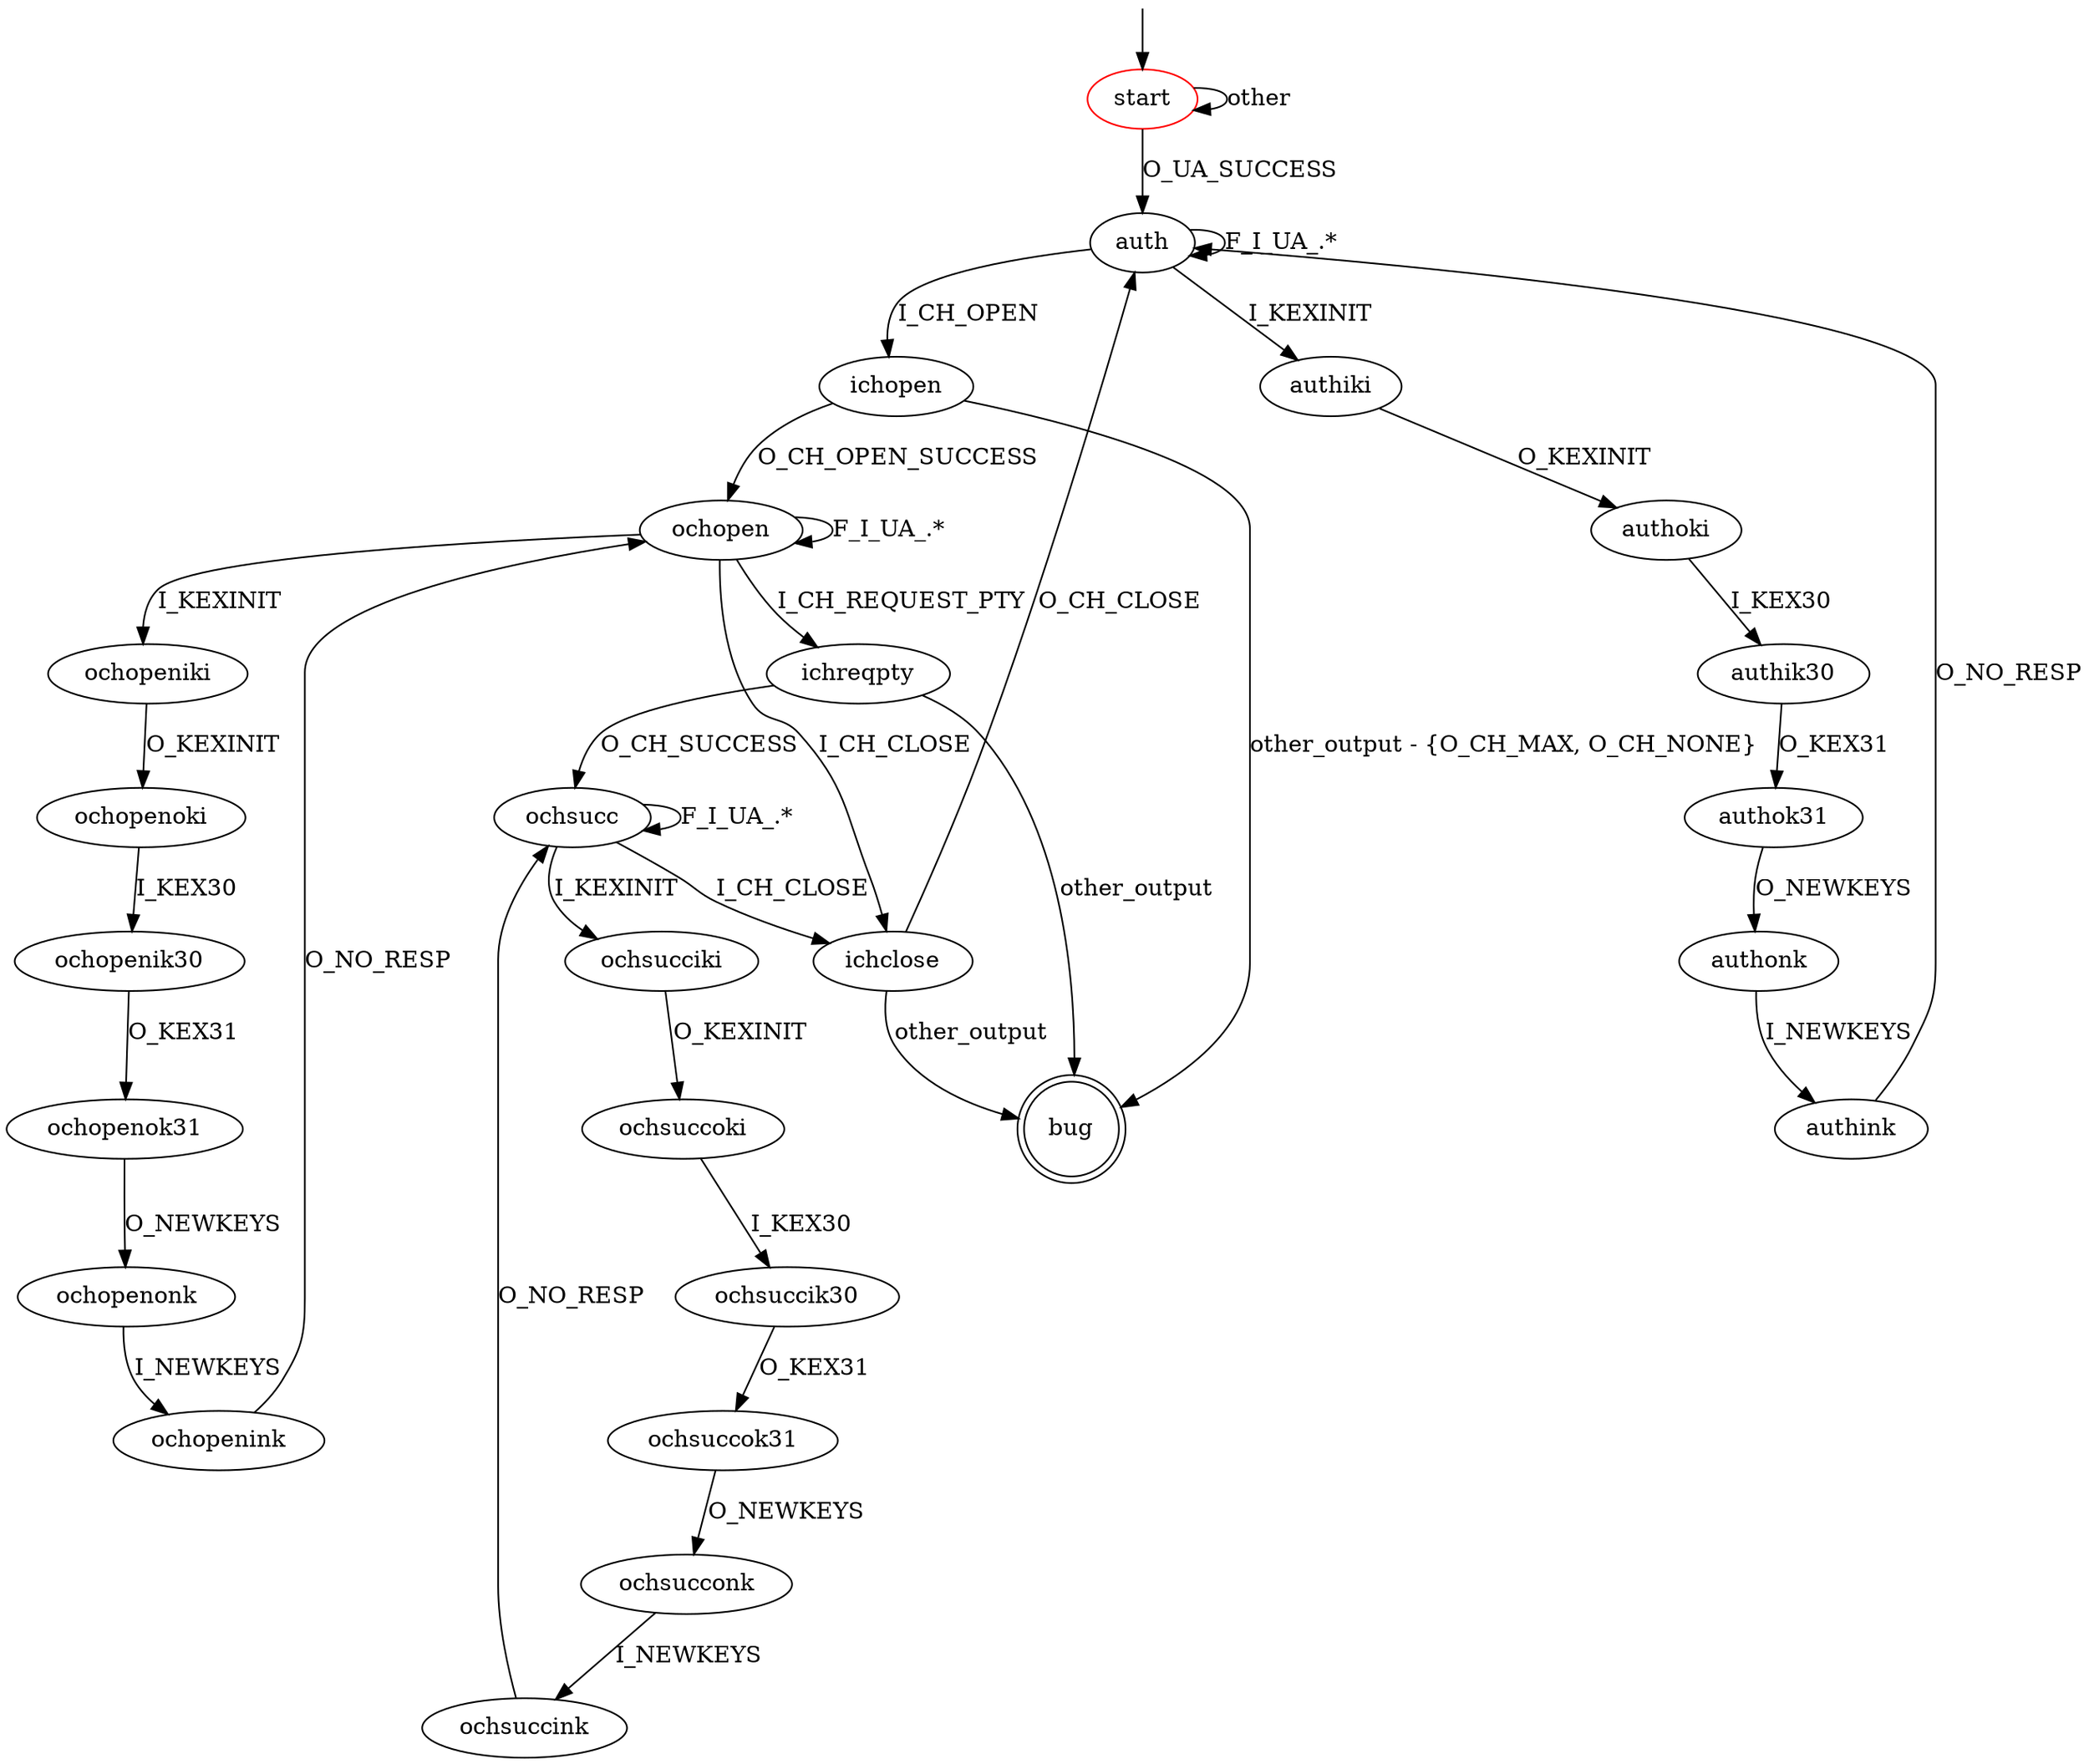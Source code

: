 digraph G {
label=""
start [color="red"]
bug [shape="doublecircle"]

start -> auth [label="O_UA_SUCCESS"]
start -> start [label="other"]

auth -> ichopen [label="I_CH_OPEN"]
auth -> authiki [label="I_KEXINIT"]
auth -> auth [label="F_I_UA_.*"]

authiki -> authoki [label="O_KEXINIT"]
authoki -> authik30 [label="I_KEX30"]
authik30 -> authok31 [label="O_KEX31"]
authok31 -> authonk [label="O_NEWKEYS"]
authonk -> authink [label="I_NEWKEYS"]
authink -> auth [label="O_NO_RESP"]

ichopen -> ochopen [label="O_CH_OPEN_SUCCESS"]
ichopen -> bug [label="other_output - {O_CH_MAX, O_CH_NONE}"]

ochopen -> ichreqpty [label="I_CH_REQUEST_PTY"]
ochopen -> ichclose [label="I_CH_CLOSE"]
ochopen -> ochopen [label="F_I_UA_.*"]

ochopen -> ochopeniki [label="I_KEXINIT"]
ochopeniki -> ochopenoki [label="O_KEXINIT"]
ochopenoki -> ochopenik30 [label="I_KEX30"]
ochopenik30 -> ochopenok31 [label="O_KEX31"]
ochopenok31 -> ochopenonk [label="O_NEWKEYS"]
ochopenonk -> ochopenink [label="I_NEWKEYS"]
ochopenink -> ochopen [label="O_NO_RESP"]

ichreqpty -> ochsucc [label="O_CH_SUCCESS"]
ichreqpty -> bug [label="other_output"]

ochsucc -> ichclose [label="I_CH_CLOSE"]
ochsucc -> ochsucciki [label="I_KEXINIT"]
ochsucc -> ochsucc [label="F_I_UA_.*"]

ochsucciki -> ochsuccoki [label="O_KEXINIT"]
ochsuccoki -> ochsuccik30 [label="I_KEX30"]
ochsuccik30 -> ochsuccok31 [label="O_KEX31"]
ochsuccok31 -> ochsucconk [label="O_NEWKEYS"]
ochsucconk -> ochsuccink [label="I_NEWKEYS"]
ochsuccink -> ochsucc [label="O_NO_RESP"]

ichclose -> auth [label="O_CH_CLOSE"]
ichclose -> bug [label="other_output"]

__start0 [label="" shape="none" width="0" height="0"];
__start0 -> start;
}

